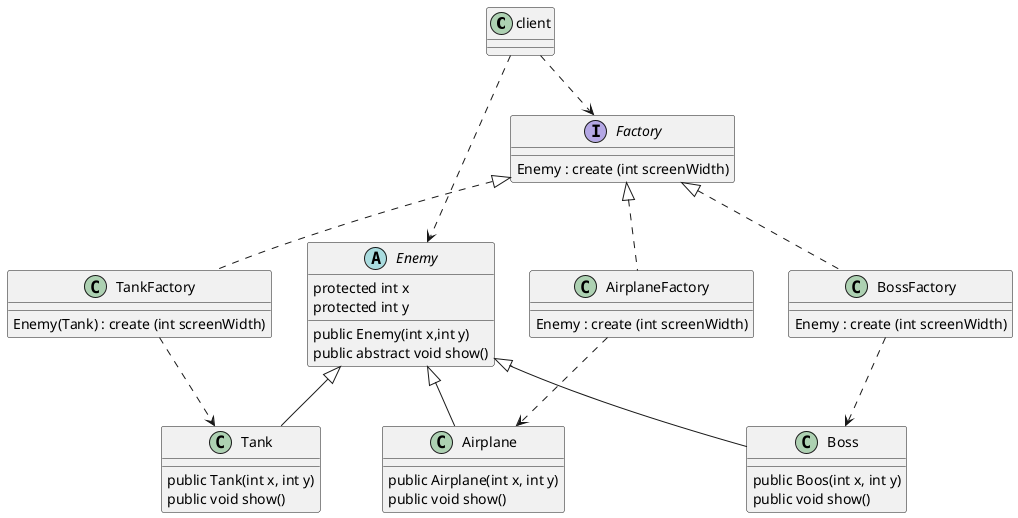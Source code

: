 @startuml
'https://plantuml.com/use-case-diagram

class client

interface Factory{
   Enemy : create (int screenWidth)
}

abstract class Enemy{
    protected int x
    protected int y
    public Enemy(int x,int y)
    public abstract void show()
}

class TankFactory{
   Enemy(Tank) : create (int screenWidth)
 }

class AirplaneFactory{
    Enemy : create (int screenWidth)
  }

class BossFactory{
    Enemy : create (int screenWidth)
  }


 class Tank{
    public Tank(int x, int y)
    public void show()
}

class Airplane{
    public Airplane(int x, int y)
    public void show()
}

class Boss{
    public Boos(int x, int y)
    public void show()
}


client ..> Factory
client ..> Enemy
Factory <|.. TankFactory
Factory <|.. AirplaneFactory
Factory <|.. BossFactory
Enemy <|-- Tank
Enemy <|-- Airplane
Enemy <|-- Boss

TankFactory ..> Tank
AirplaneFactory ..> Airplane
BossFactory ..> Boss

@enduml